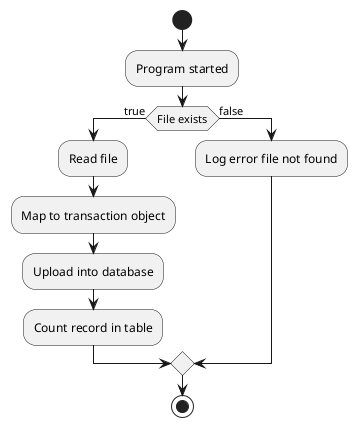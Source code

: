 @startuml
'https://plantuml.com/activity-diagram-beta

start
:Program started;
if (File exists) then (true)
    :Read file;
    :Map to transaction object;
    :Upload into database;
    :Count record in table;
else (false)
    :Log error file not found;
endif
stop

@enduml
